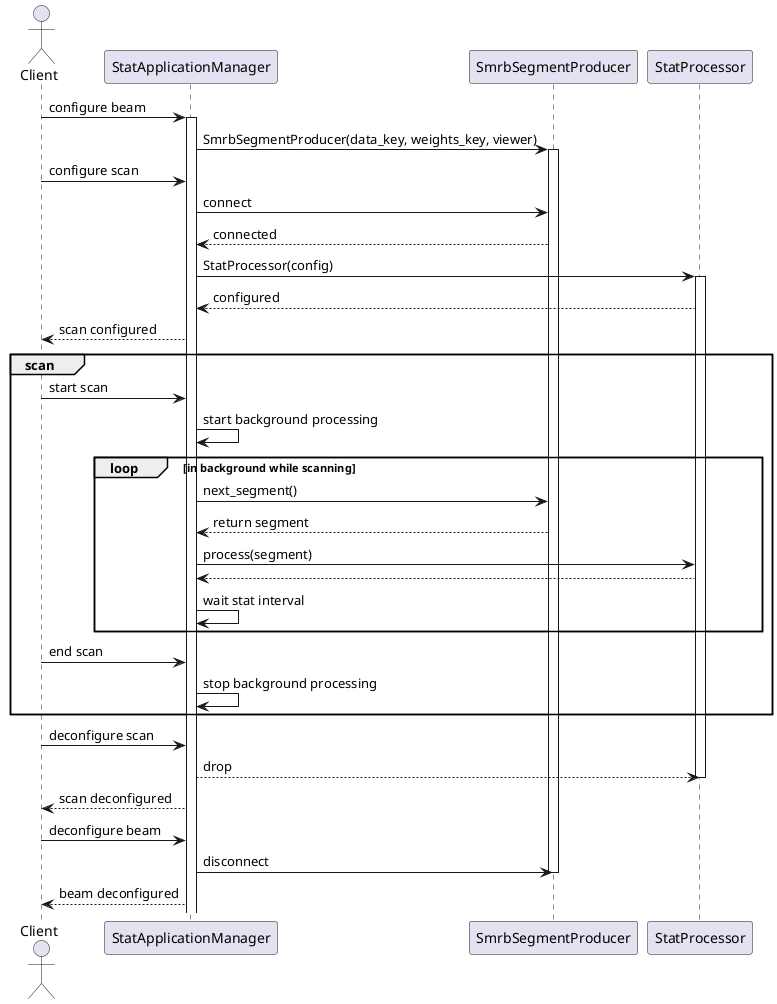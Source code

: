 @startuml PST STAT Client using SmrbSegmentProducer sequence
actor Client
Client -> StatApplicationManager: configure beam
activate StatApplicationManager
StatApplicationManager -> SmrbSegmentProducer: SmrbSegmentProducer(data_key, weights_key, viewer)
activate SmrbSegmentProducer
Client -> StatApplicationManager: configure scan
StatApplicationManager -> SmrbSegmentProducer: connect
StatApplicationManager <-- SmrbSegmentProducer: connected
StatApplicationManager -> StatProcessor: StatProcessor(config)
activate StatProcessor
StatApplicationManager <-- StatProcessor: configured
Client <-- StatApplicationManager: scan configured
group scan
  Client -> StatApplicationManager: start scan
  StatApplicationManager -> StatApplicationManager: start background processing
  loop in background while scanning
      StatApplicationManager -> SmrbSegmentProducer: next_segment()
      StatApplicationManager <-- SmrbSegmentProducer: return segment
      StatApplicationManager -> StatProcessor: process(segment)
      StatApplicationManager <-- StatProcessor
      StatApplicationManager -> StatApplicationManager: wait stat interval
  end
  Client -> StatApplicationManager: end scan
  StatApplicationManager -> StatApplicationManager: stop background processing
end
Client -> StatApplicationManager: deconfigure scan
StatApplicationManager --> StatProcessor: drop
deactivate StatProcessor
Client <-- StatApplicationManager: scan deconfigured
Client -> StatApplicationManager: deconfigure beam
StatApplicationManager -> SmrbSegmentProducer: disconnect
deactivate SmrbSegmentProducer
Client <-- StatApplicationManager: beam deconfigured
@enduml
